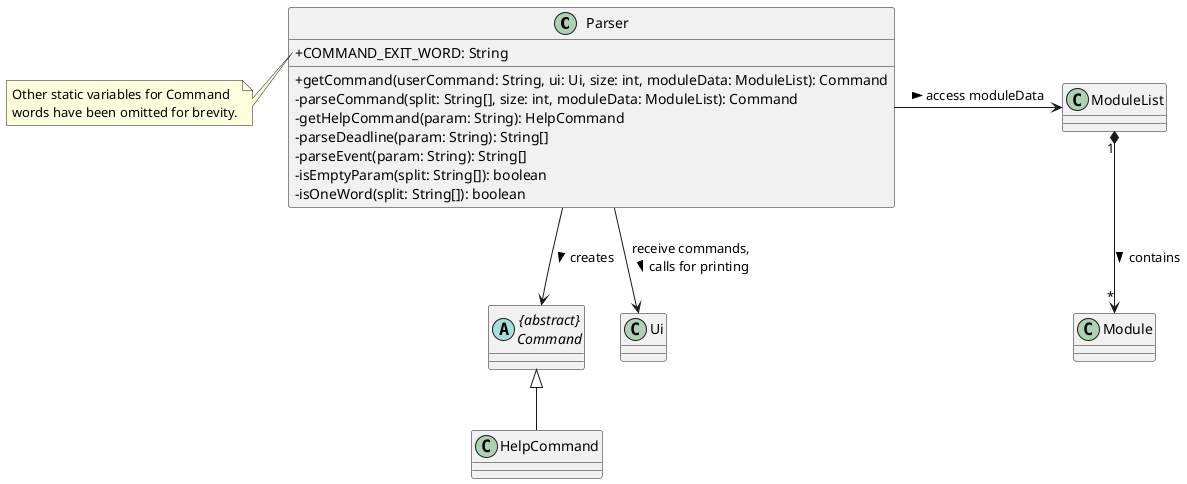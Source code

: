 @startuml
'https://plantuml.com/class-diagram
skinparam classAttributeIconSize 0

class Parser {
+ COMMAND_EXIT_WORD: String
+ getCommand(userCommand: String, ui: Ui, size: int, moduleData: ModuleList): Command
- parseCommand(split: String[], size: int, moduleData: ModuleList): Command
- getHelpCommand(param: String): HelpCommand
- parseDeadline(param: String): String[]
- parseEvent(param: String): String[]
- isEmptyParam(split: String[]): boolean
- isOneWord(split: String[]): boolean
}
note left of Parser::COMMAND_EXIT_WORD
    Other static variables for Command
    words have been omitted for brevity.
end note

Parser -> ModuleList : access moduleData >
ModuleList "1" *--> "*" Module : contains >

abstract class "{abstract}\nCommand" as Command
Parser --> Ui : receive commands, \ncalls for printing >
Parser --> Command: creates >
Command <|-- HelpCommand


@enduml